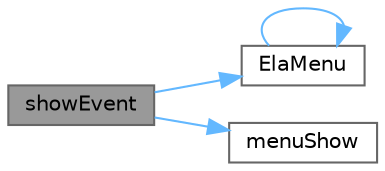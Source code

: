 digraph "showEvent"
{
 // LATEX_PDF_SIZE
  bgcolor="transparent";
  edge [fontname=Helvetica,fontsize=10,labelfontname=Helvetica,labelfontsize=10];
  node [fontname=Helvetica,fontsize=10,shape=box,height=0.2,width=0.4];
  rankdir="LR";
  Node1 [id="Node000001",label="showEvent",height=0.2,width=0.4,color="gray40", fillcolor="grey60", style="filled", fontcolor="black",tooltip="显示事件处理"];
  Node1 -> Node2 [id="edge1_Node000001_Node000002",color="steelblue1",style="solid",tooltip=" "];
  Node2 [id="Node000002",label="ElaMenu",height=0.2,width=0.4,color="grey40", fillcolor="white", style="filled",URL="$class_ela_menu.html#afc6242872d43782d0aecdfb5337d8722",tooltip="构造函数，初始化菜单"];
  Node2 -> Node2 [id="edge2_Node000002_Node000002",color="steelblue1",style="solid",tooltip=" "];
  Node1 -> Node3 [id="edge3_Node000001_Node000003",color="steelblue1",style="solid",tooltip=" "];
  Node3 [id="Node000003",label="menuShow",height=0.2,width=0.4,color="grey40", fillcolor="white", style="filled",URL="$class_ela_menu.html#a9a6dc9de1d809157d0acf127d094e4ab",tooltip="菜单显示信号"];
}
